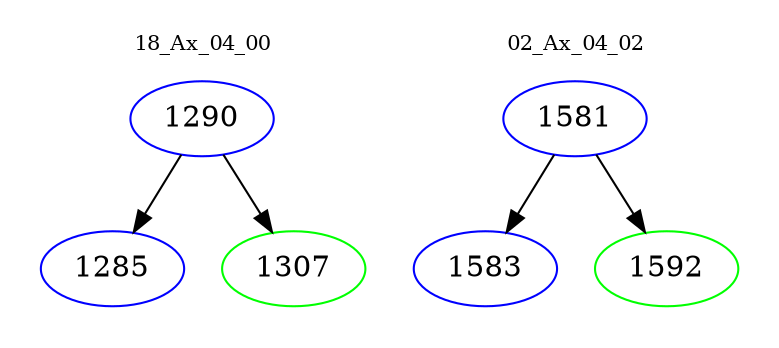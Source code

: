 digraph{
subgraph cluster_0 {
color = white
label = "18_Ax_04_00";
fontsize=10;
T0_1290 [label="1290", color="blue"]
T0_1290 -> T0_1285 [color="black"]
T0_1285 [label="1285", color="blue"]
T0_1290 -> T0_1307 [color="black"]
T0_1307 [label="1307", color="green"]
}
subgraph cluster_1 {
color = white
label = "02_Ax_04_02";
fontsize=10;
T1_1581 [label="1581", color="blue"]
T1_1581 -> T1_1583 [color="black"]
T1_1583 [label="1583", color="blue"]
T1_1581 -> T1_1592 [color="black"]
T1_1592 [label="1592", color="green"]
}
}
